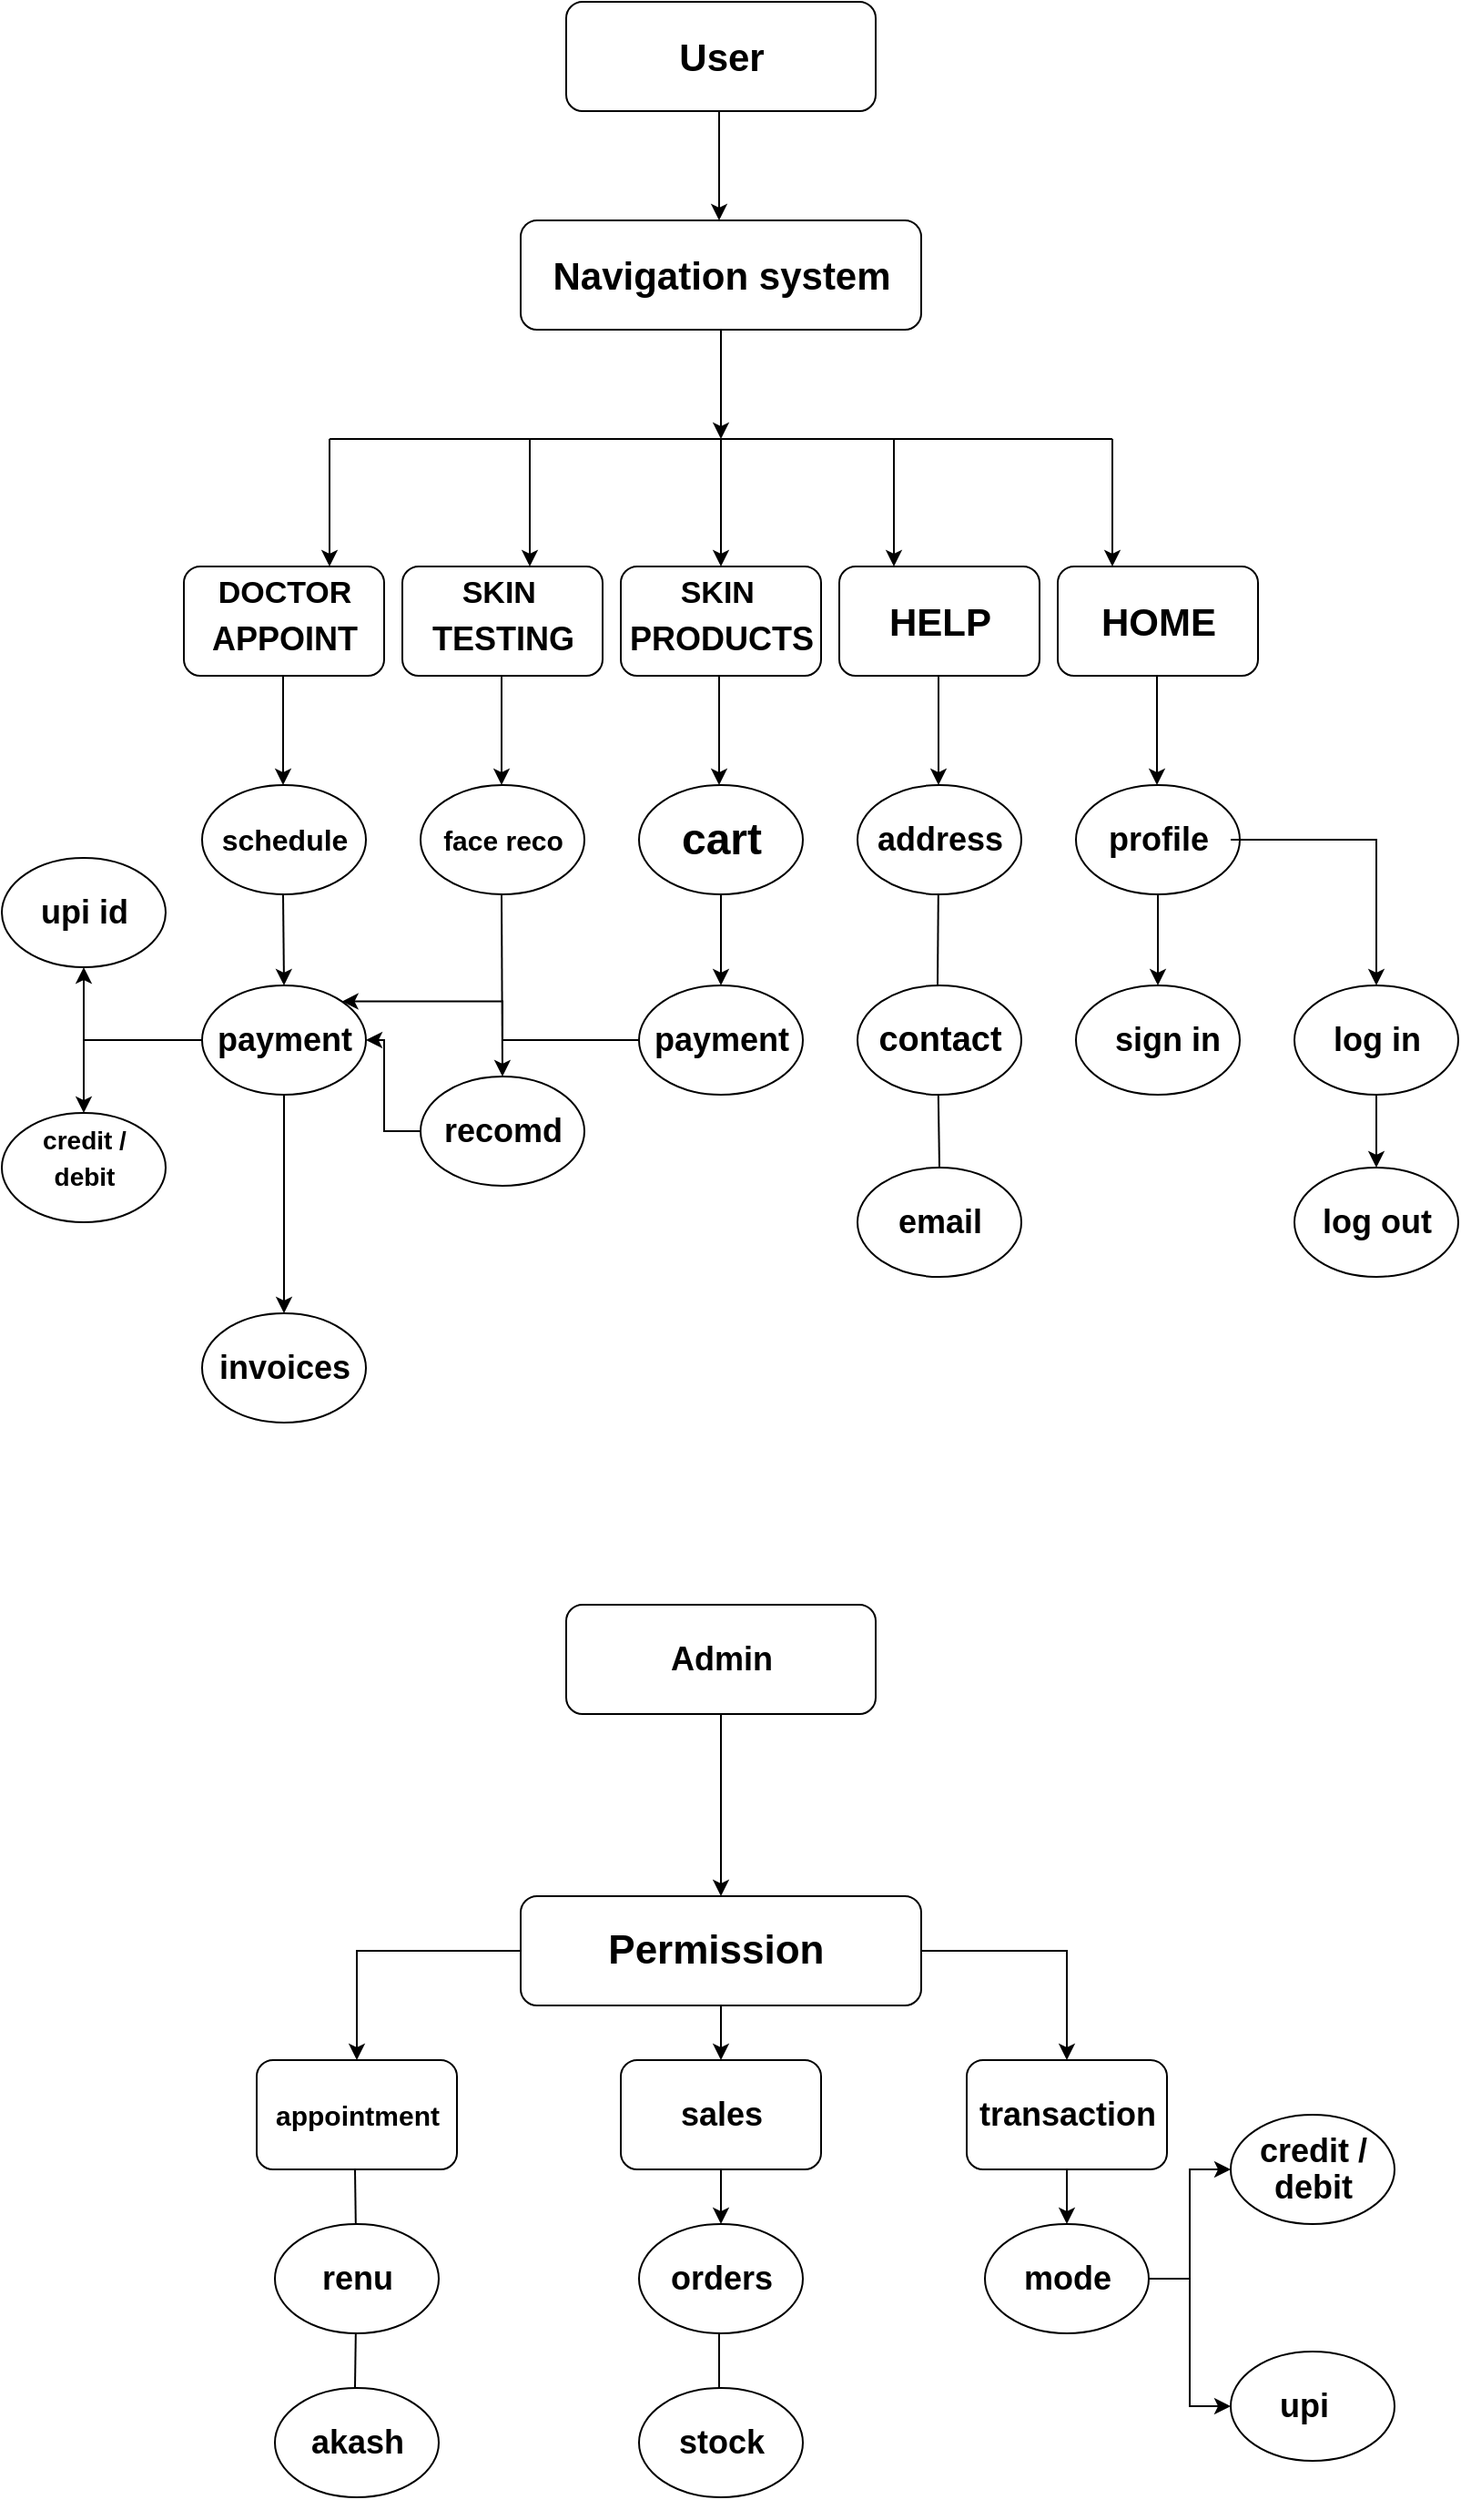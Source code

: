 <mxfile version="26.0.7" pages="2">
  <diagram name="Page-1" id="Z0bTGEmghj0v0F-hLk_w">
    <mxGraphModel dx="1035" dy="595" grid="1" gridSize="10" guides="1" tooltips="1" connect="1" arrows="1" fold="1" page="1" pageScale="1" pageWidth="850" pageHeight="1100" math="0" shadow="0">
      <root>
        <mxCell id="0" />
        <mxCell id="1" parent="0" />
        <mxCell id="n3AzVM-CFkoOQMawForS-1" value="" style="rounded=1;whiteSpace=wrap;html=1;" vertex="1" parent="1">
          <mxGeometry x="340" y="40" width="170" height="60" as="geometry" />
        </mxCell>
        <mxCell id="n3AzVM-CFkoOQMawForS-4" value="" style="rounded=1;whiteSpace=wrap;html=1;" vertex="1" parent="1">
          <mxGeometry x="315" y="160" width="220" height="60" as="geometry" />
        </mxCell>
        <mxCell id="n3AzVM-CFkoOQMawForS-8" value="&lt;font style=&quot;font-size: 21px;&quot;&gt;&lt;b&gt;User&lt;/b&gt;&lt;/font&gt;" style="text;html=1;align=center;verticalAlign=middle;resizable=0;points=[];autosize=1;strokeColor=none;fillColor=none;" vertex="1" parent="1">
          <mxGeometry x="390" y="50" width="70" height="40" as="geometry" />
        </mxCell>
        <mxCell id="n3AzVM-CFkoOQMawForS-9" value="&lt;b&gt;&lt;font style=&quot;font-size: 21px;&quot;&gt;Navigation system&lt;/font&gt;&lt;/b&gt;" style="text;html=1;align=center;verticalAlign=middle;resizable=0;points=[];autosize=1;strokeColor=none;fillColor=none;" vertex="1" parent="1">
          <mxGeometry x="320" y="170" width="210" height="40" as="geometry" />
        </mxCell>
        <mxCell id="n3AzVM-CFkoOQMawForS-13" value="" style="endArrow=classic;html=1;rounded=0;" edge="1" parent="1">
          <mxGeometry width="50" height="50" relative="1" as="geometry">
            <mxPoint x="424" y="100" as="sourcePoint" />
            <mxPoint x="424" y="160" as="targetPoint" />
          </mxGeometry>
        </mxCell>
        <mxCell id="n3AzVM-CFkoOQMawForS-14" value="" style="endArrow=classic;html=1;rounded=0;" edge="1" parent="1">
          <mxGeometry width="50" height="50" relative="1" as="geometry">
            <mxPoint x="425" y="220" as="sourcePoint" />
            <mxPoint x="425" y="280" as="targetPoint" />
          </mxGeometry>
        </mxCell>
        <mxCell id="n3AzVM-CFkoOQMawForS-16" value="" style="endArrow=none;html=1;rounded=0;" edge="1" parent="1">
          <mxGeometry width="50" height="50" relative="1" as="geometry">
            <mxPoint x="210" y="280" as="sourcePoint" />
            <mxPoint x="640" y="280" as="targetPoint" />
          </mxGeometry>
        </mxCell>
        <mxCell id="n3AzVM-CFkoOQMawForS-17" value="" style="endArrow=classic;html=1;rounded=0;" edge="1" parent="1">
          <mxGeometry width="50" height="50" relative="1" as="geometry">
            <mxPoint x="210" y="280" as="sourcePoint" />
            <mxPoint x="210" y="350" as="targetPoint" />
          </mxGeometry>
        </mxCell>
        <mxCell id="n3AzVM-CFkoOQMawForS-18" value="" style="endArrow=classic;html=1;rounded=0;" edge="1" parent="1">
          <mxGeometry width="50" height="50" relative="1" as="geometry">
            <mxPoint x="520" y="280" as="sourcePoint" />
            <mxPoint x="520" y="350" as="targetPoint" />
          </mxGeometry>
        </mxCell>
        <mxCell id="n3AzVM-CFkoOQMawForS-19" value="" style="endArrow=classic;html=1;rounded=0;" edge="1" parent="1">
          <mxGeometry width="50" height="50" relative="1" as="geometry">
            <mxPoint x="320" y="280" as="sourcePoint" />
            <mxPoint x="320" y="350" as="targetPoint" />
          </mxGeometry>
        </mxCell>
        <mxCell id="n3AzVM-CFkoOQMawForS-20" value="" style="endArrow=classic;html=1;rounded=0;" edge="1" parent="1">
          <mxGeometry width="50" height="50" relative="1" as="geometry">
            <mxPoint x="640" y="280" as="sourcePoint" />
            <mxPoint x="640" y="350" as="targetPoint" />
          </mxGeometry>
        </mxCell>
        <mxCell id="n3AzVM-CFkoOQMawForS-21" value="" style="endArrow=classic;html=1;rounded=0;" edge="1" parent="1">
          <mxGeometry width="50" height="50" relative="1" as="geometry">
            <mxPoint x="425" y="280" as="sourcePoint" />
            <mxPoint x="425" y="350" as="targetPoint" />
          </mxGeometry>
        </mxCell>
        <mxCell id="n3AzVM-CFkoOQMawForS-22" value="" style="rounded=1;whiteSpace=wrap;html=1;" vertex="1" parent="1">
          <mxGeometry x="130" y="350" width="110" height="60" as="geometry" />
        </mxCell>
        <mxCell id="n3AzVM-CFkoOQMawForS-24" value="" style="rounded=1;whiteSpace=wrap;html=1;" vertex="1" parent="1">
          <mxGeometry x="250" y="350" width="110" height="60" as="geometry" />
        </mxCell>
        <mxCell id="n3AzVM-CFkoOQMawForS-25" value="" style="rounded=1;whiteSpace=wrap;html=1;" vertex="1" parent="1">
          <mxGeometry x="370" y="350" width="110" height="60" as="geometry" />
        </mxCell>
        <mxCell id="n3AzVM-CFkoOQMawForS-26" value="" style="rounded=1;whiteSpace=wrap;html=1;" vertex="1" parent="1">
          <mxGeometry x="490" y="350" width="110" height="60" as="geometry" />
        </mxCell>
        <mxCell id="n3AzVM-CFkoOQMawForS-27" value="" style="rounded=1;whiteSpace=wrap;html=1;" vertex="1" parent="1">
          <mxGeometry x="610" y="350" width="110" height="60" as="geometry" />
        </mxCell>
        <mxCell id="n3AzVM-CFkoOQMawForS-28" value="&lt;b&gt;&lt;font style=&quot;font-size: 21px;&quot;&gt;HELP&lt;/font&gt;&lt;/b&gt;" style="text;html=1;align=center;verticalAlign=middle;resizable=0;points=[];autosize=1;strokeColor=none;fillColor=none;" vertex="1" parent="1">
          <mxGeometry x="505" y="360" width="80" height="40" as="geometry" />
        </mxCell>
        <mxCell id="n3AzVM-CFkoOQMawForS-29" value="&lt;b&gt;&lt;font style=&quot;font-size: 21px;&quot;&gt;HOME&lt;/font&gt;&lt;/b&gt;" style="text;html=1;align=center;verticalAlign=middle;resizable=0;points=[];autosize=1;strokeColor=none;fillColor=none;" vertex="1" parent="1">
          <mxGeometry x="620" y="360" width="90" height="40" as="geometry" />
        </mxCell>
        <mxCell id="n3AzVM-CFkoOQMawForS-30" value="&lt;b&gt;&lt;font style=&quot;font-size: 17px;&quot;&gt;SKIN&amp;nbsp;&lt;/font&gt;&lt;/b&gt;" style="text;html=1;align=center;verticalAlign=middle;resizable=0;points=[];autosize=1;strokeColor=none;fillColor=none;" vertex="1" parent="1">
          <mxGeometry x="390" y="350" width="70" height="30" as="geometry" />
        </mxCell>
        <mxCell id="n3AzVM-CFkoOQMawForS-31" value="&lt;font style=&quot;font-size: 18px;&quot;&gt;&lt;b&gt;PRODUCTS&lt;/b&gt;&lt;/font&gt;" style="text;html=1;align=center;verticalAlign=middle;resizable=0;points=[];autosize=1;strokeColor=none;fillColor=none;" vertex="1" parent="1">
          <mxGeometry x="365" y="370" width="120" height="40" as="geometry" />
        </mxCell>
        <mxCell id="n3AzVM-CFkoOQMawForS-32" value="&lt;b&gt;&lt;font style=&quot;font-size: 17px;&quot;&gt;DOCTOR&lt;/font&gt;&lt;/b&gt;" style="text;html=1;align=center;verticalAlign=middle;resizable=0;points=[];autosize=1;strokeColor=none;fillColor=none;" vertex="1" parent="1">
          <mxGeometry x="135" y="350" width="100" height="30" as="geometry" />
        </mxCell>
        <mxCell id="n3AzVM-CFkoOQMawForS-33" value="&lt;b&gt;&lt;font style=&quot;font-size: 18px;&quot;&gt;APPOINT&lt;/font&gt;&lt;/b&gt;" style="text;html=1;align=center;verticalAlign=middle;resizable=0;points=[];autosize=1;strokeColor=none;fillColor=none;" vertex="1" parent="1">
          <mxGeometry x="135" y="370" width="100" height="40" as="geometry" />
        </mxCell>
        <mxCell id="n3AzVM-CFkoOQMawForS-34" value="&lt;b&gt;&lt;font style=&quot;font-size: 18px;&quot;&gt;TESTING&lt;/font&gt;&lt;/b&gt;" style="text;html=1;align=center;verticalAlign=middle;resizable=0;points=[];autosize=1;strokeColor=none;fillColor=none;" vertex="1" parent="1">
          <mxGeometry x="255" y="370" width="100" height="40" as="geometry" />
        </mxCell>
        <mxCell id="n3AzVM-CFkoOQMawForS-35" value="&lt;b&gt;&lt;font style=&quot;font-size: 17px;&quot;&gt;SKIN&amp;nbsp;&lt;/font&gt;&lt;/b&gt;" style="text;html=1;align=center;verticalAlign=middle;resizable=0;points=[];autosize=1;strokeColor=none;fillColor=none;" vertex="1" parent="1">
          <mxGeometry x="270" y="350" width="70" height="30" as="geometry" />
        </mxCell>
        <mxCell id="n3AzVM-CFkoOQMawForS-36" value="" style="endArrow=classic;html=1;rounded=0;" edge="1" parent="1">
          <mxGeometry width="50" height="50" relative="1" as="geometry">
            <mxPoint x="304.5" y="410" as="sourcePoint" />
            <mxPoint x="304.5" y="470" as="targetPoint" />
          </mxGeometry>
        </mxCell>
        <mxCell id="n3AzVM-CFkoOQMawForS-37" value="" style="endArrow=classic;html=1;rounded=0;" edge="1" parent="1">
          <mxGeometry width="50" height="50" relative="1" as="geometry">
            <mxPoint x="184.5" y="410" as="sourcePoint" />
            <mxPoint x="184.5" y="470" as="targetPoint" />
          </mxGeometry>
        </mxCell>
        <mxCell id="n3AzVM-CFkoOQMawForS-38" value="" style="endArrow=classic;html=1;rounded=0;" edge="1" parent="1">
          <mxGeometry width="50" height="50" relative="1" as="geometry">
            <mxPoint x="664.5" y="410" as="sourcePoint" />
            <mxPoint x="664.5" y="470" as="targetPoint" />
          </mxGeometry>
        </mxCell>
        <mxCell id="n3AzVM-CFkoOQMawForS-39" value="" style="endArrow=classic;html=1;rounded=0;" edge="1" parent="1">
          <mxGeometry width="50" height="50" relative="1" as="geometry">
            <mxPoint x="424" y="410" as="sourcePoint" />
            <mxPoint x="424" y="470" as="targetPoint" />
          </mxGeometry>
        </mxCell>
        <mxCell id="n3AzVM-CFkoOQMawForS-40" value="" style="endArrow=classic;html=1;rounded=0;" edge="1" parent="1">
          <mxGeometry width="50" height="50" relative="1" as="geometry">
            <mxPoint x="544.5" y="410" as="sourcePoint" />
            <mxPoint x="544.5" y="470" as="targetPoint" />
          </mxGeometry>
        </mxCell>
        <mxCell id="n3AzVM-CFkoOQMawForS-66" style="edgeStyle=orthogonalEdgeStyle;rounded=0;orthogonalLoop=1;jettySize=auto;html=1;entryX=0.5;entryY=1;entryDx=0;entryDy=0;" edge="1" parent="1" source="n3AzVM-CFkoOQMawForS-41" target="n3AzVM-CFkoOQMawForS-44">
          <mxGeometry relative="1" as="geometry" />
        </mxCell>
        <mxCell id="n3AzVM-CFkoOQMawForS-67" style="edgeStyle=orthogonalEdgeStyle;rounded=0;orthogonalLoop=1;jettySize=auto;html=1;entryX=0.5;entryY=0;entryDx=0;entryDy=0;" edge="1" parent="1" source="n3AzVM-CFkoOQMawForS-41" target="n3AzVM-CFkoOQMawForS-43">
          <mxGeometry relative="1" as="geometry" />
        </mxCell>
        <mxCell id="n3AzVM-CFkoOQMawForS-41" value="" style="ellipse;whiteSpace=wrap;html=1;" vertex="1" parent="1">
          <mxGeometry x="140" y="580" width="90" height="60" as="geometry" />
        </mxCell>
        <mxCell id="n3AzVM-CFkoOQMawForS-42" value="" style="ellipse;whiteSpace=wrap;html=1;" vertex="1" parent="1">
          <mxGeometry x="140" y="470" width="90" height="60" as="geometry" />
        </mxCell>
        <mxCell id="n3AzVM-CFkoOQMawForS-43" value="" style="ellipse;whiteSpace=wrap;html=1;" vertex="1" parent="1">
          <mxGeometry x="30" y="650" width="90" height="60" as="geometry" />
        </mxCell>
        <mxCell id="n3AzVM-CFkoOQMawForS-44" value="" style="ellipse;whiteSpace=wrap;html=1;" vertex="1" parent="1">
          <mxGeometry x="30" y="510" width="90" height="60" as="geometry" />
        </mxCell>
        <mxCell id="n3AzVM-CFkoOQMawForS-45" value="" style="ellipse;whiteSpace=wrap;html=1;" vertex="1" parent="1">
          <mxGeometry x="260" y="470" width="90" height="60" as="geometry" />
        </mxCell>
        <mxCell id="n3AzVM-CFkoOQMawForS-46" value="" style="ellipse;whiteSpace=wrap;html=1;" vertex="1" parent="1">
          <mxGeometry x="140" y="760" width="90" height="60" as="geometry" />
        </mxCell>
        <mxCell id="n3AzVM-CFkoOQMawForS-74" style="edgeStyle=orthogonalEdgeStyle;rounded=0;orthogonalLoop=1;jettySize=auto;html=1;entryX=1;entryY=0.5;entryDx=0;entryDy=0;" edge="1" parent="1" source="n3AzVM-CFkoOQMawForS-47" target="n3AzVM-CFkoOQMawForS-41">
          <mxGeometry relative="1" as="geometry" />
        </mxCell>
        <mxCell id="n3AzVM-CFkoOQMawForS-47" value="" style="ellipse;whiteSpace=wrap;html=1;" vertex="1" parent="1">
          <mxGeometry x="260" y="630" width="90" height="60" as="geometry" />
        </mxCell>
        <mxCell id="n3AzVM-CFkoOQMawForS-48" value="" style="endArrow=classic;html=1;rounded=0;entryX=0.5;entryY=0;entryDx=0;entryDy=0;" edge="1" parent="1" target="n3AzVM-CFkoOQMawForS-41">
          <mxGeometry width="50" height="50" relative="1" as="geometry">
            <mxPoint x="184.5" y="530" as="sourcePoint" />
            <mxPoint x="185" y="560" as="targetPoint" />
          </mxGeometry>
        </mxCell>
        <mxCell id="n3AzVM-CFkoOQMawForS-56" value="" style="endArrow=classic;html=1;rounded=0;exitX=0.5;exitY=1;exitDx=0;exitDy=0;" edge="1" parent="1" source="n3AzVM-CFkoOQMawForS-41">
          <mxGeometry width="50" height="50" relative="1" as="geometry">
            <mxPoint x="185" y="660" as="sourcePoint" />
            <mxPoint x="185" y="760" as="targetPoint" />
          </mxGeometry>
        </mxCell>
        <mxCell id="n3AzVM-CFkoOQMawForS-61" value="" style="endArrow=classic;html=1;rounded=0;entryX=0.5;entryY=0;entryDx=0;entryDy=0;" edge="1" parent="1" target="n3AzVM-CFkoOQMawForS-47">
          <mxGeometry width="50" height="50" relative="1" as="geometry">
            <mxPoint x="304.5" y="530" as="sourcePoint" />
            <mxPoint x="305" y="580" as="targetPoint" />
          </mxGeometry>
        </mxCell>
        <mxCell id="n3AzVM-CFkoOQMawForS-73" style="edgeStyle=orthogonalEdgeStyle;rounded=0;orthogonalLoop=1;jettySize=auto;html=1;" edge="1" parent="1" source="n3AzVM-CFkoOQMawForS-69">
          <mxGeometry relative="1" as="geometry">
            <mxPoint x="425" y="580" as="targetPoint" />
          </mxGeometry>
        </mxCell>
        <mxCell id="n3AzVM-CFkoOQMawForS-69" value="" style="ellipse;whiteSpace=wrap;html=1;" vertex="1" parent="1">
          <mxGeometry x="380" y="470" width="90" height="60" as="geometry" />
        </mxCell>
        <mxCell id="n3AzVM-CFkoOQMawForS-70" value="" style="ellipse;whiteSpace=wrap;html=1;" vertex="1" parent="1">
          <mxGeometry x="500" y="470" width="90" height="60" as="geometry" />
        </mxCell>
        <mxCell id="n3AzVM-CFkoOQMawForS-71" value="" style="ellipse;whiteSpace=wrap;html=1;" vertex="1" parent="1">
          <mxGeometry x="500" y="580" width="90" height="60" as="geometry" />
        </mxCell>
        <mxCell id="n3AzVM-CFkoOQMawForS-75" style="edgeStyle=orthogonalEdgeStyle;rounded=0;orthogonalLoop=1;jettySize=auto;html=1;entryX=1;entryY=0;entryDx=0;entryDy=0;" edge="1" parent="1" source="n3AzVM-CFkoOQMawForS-72" target="n3AzVM-CFkoOQMawForS-41">
          <mxGeometry relative="1" as="geometry" />
        </mxCell>
        <mxCell id="n3AzVM-CFkoOQMawForS-72" value="" style="ellipse;whiteSpace=wrap;html=1;" vertex="1" parent="1">
          <mxGeometry x="380" y="580" width="90" height="60" as="geometry" />
        </mxCell>
        <mxCell id="n3AzVM-CFkoOQMawForS-78" value="" style="ellipse;whiteSpace=wrap;html=1;" vertex="1" parent="1">
          <mxGeometry x="500" y="680" width="90" height="60" as="geometry" />
        </mxCell>
        <mxCell id="n3AzVM-CFkoOQMawForS-80" value="" style="ellipse;whiteSpace=wrap;html=1;" vertex="1" parent="1">
          <mxGeometry x="620" y="580" width="90" height="60" as="geometry" />
        </mxCell>
        <mxCell id="n3AzVM-CFkoOQMawForS-109" style="edgeStyle=orthogonalEdgeStyle;rounded=0;orthogonalLoop=1;jettySize=auto;html=1;entryX=0.5;entryY=0;entryDx=0;entryDy=0;" edge="1" parent="1" source="n3AzVM-CFkoOQMawForS-81" target="n3AzVM-CFkoOQMawForS-107">
          <mxGeometry relative="1" as="geometry" />
        </mxCell>
        <mxCell id="n3AzVM-CFkoOQMawForS-81" value="" style="ellipse;whiteSpace=wrap;html=1;" vertex="1" parent="1">
          <mxGeometry x="740" y="580" width="90" height="60" as="geometry" />
        </mxCell>
        <mxCell id="n3AzVM-CFkoOQMawForS-83" style="edgeStyle=orthogonalEdgeStyle;rounded=0;orthogonalLoop=1;jettySize=auto;html=1;entryX=0.5;entryY=0;entryDx=0;entryDy=0;" edge="1" parent="1" source="n3AzVM-CFkoOQMawForS-82" target="n3AzVM-CFkoOQMawForS-80">
          <mxGeometry relative="1" as="geometry" />
        </mxCell>
        <mxCell id="n3AzVM-CFkoOQMawForS-82" value="" style="ellipse;whiteSpace=wrap;html=1;" vertex="1" parent="1">
          <mxGeometry x="620" y="470" width="90" height="60" as="geometry" />
        </mxCell>
        <mxCell id="n3AzVM-CFkoOQMawForS-85" value="&lt;b&gt;&lt;font style=&quot;font-size: 16px;&quot;&gt;schedule&lt;/font&gt;&lt;/b&gt;" style="text;html=1;align=center;verticalAlign=middle;resizable=0;points=[];autosize=1;strokeColor=none;fillColor=none;" vertex="1" parent="1">
          <mxGeometry x="140" y="485" width="90" height="30" as="geometry" />
        </mxCell>
        <mxCell id="n3AzVM-CFkoOQMawForS-86" value="&lt;b&gt;&lt;font style=&quot;font-size: 18px;&quot;&gt;payment&lt;/font&gt;&lt;/b&gt;" style="text;html=1;align=center;verticalAlign=middle;resizable=0;points=[];autosize=1;strokeColor=none;fillColor=none;" vertex="1" parent="1">
          <mxGeometry x="135" y="590" width="100" height="40" as="geometry" />
        </mxCell>
        <mxCell id="n3AzVM-CFkoOQMawForS-87" value="&lt;b&gt;&lt;font style=&quot;font-size: 18px;&quot;&gt;upi id&lt;/font&gt;&lt;/b&gt;" style="text;html=1;align=center;verticalAlign=middle;resizable=0;points=[];autosize=1;strokeColor=none;fillColor=none;" vertex="1" parent="1">
          <mxGeometry x="40" y="520" width="70" height="40" as="geometry" />
        </mxCell>
        <mxCell id="n3AzVM-CFkoOQMawForS-89" value="&lt;b&gt;&lt;font style=&quot;font-size: 14px;&quot;&gt;credit /&lt;/font&gt;&lt;/b&gt;" style="text;html=1;align=center;verticalAlign=middle;resizable=0;points=[];autosize=1;strokeColor=none;fillColor=none;" vertex="1" parent="1">
          <mxGeometry x="40" y="650" width="70" height="30" as="geometry" />
        </mxCell>
        <mxCell id="n3AzVM-CFkoOQMawForS-90" value="&lt;b&gt;&lt;font style=&quot;font-size: 14px;&quot;&gt;debit&lt;/font&gt;&lt;/b&gt;" style="text;html=1;align=center;verticalAlign=middle;resizable=0;points=[];autosize=1;strokeColor=none;fillColor=none;" vertex="1" parent="1">
          <mxGeometry x="45" y="670" width="60" height="30" as="geometry" />
        </mxCell>
        <mxCell id="n3AzVM-CFkoOQMawForS-91" value="&lt;b&gt;&lt;font style=&quot;font-size: 18px;&quot;&gt;invoices&lt;/font&gt;&lt;/b&gt;" style="text;html=1;align=center;verticalAlign=middle;resizable=0;points=[];autosize=1;strokeColor=none;fillColor=none;" vertex="1" parent="1">
          <mxGeometry x="135" y="770" width="100" height="40" as="geometry" />
        </mxCell>
        <mxCell id="n3AzVM-CFkoOQMawForS-92" value="&lt;font style=&quot;font-size: 15px;&quot;&gt;&lt;b&gt;face reco&lt;/b&gt;&lt;/font&gt;" style="text;html=1;align=center;verticalAlign=middle;resizable=0;points=[];autosize=1;strokeColor=none;fillColor=none;" vertex="1" parent="1">
          <mxGeometry x="260" y="485" width="90" height="30" as="geometry" />
        </mxCell>
        <mxCell id="n3AzVM-CFkoOQMawForS-93" value="&lt;b&gt;&lt;font style=&quot;font-size: 18px;&quot;&gt;recomd&lt;/font&gt;&lt;/b&gt;" style="text;html=1;align=center;verticalAlign=middle;resizable=0;points=[];autosize=1;strokeColor=none;fillColor=none;" vertex="1" parent="1">
          <mxGeometry x="260" y="640" width="90" height="40" as="geometry" />
        </mxCell>
        <mxCell id="n3AzVM-CFkoOQMawForS-94" value="&lt;b&gt;&lt;font style=&quot;font-size: 24px;&quot;&gt;cart&lt;/font&gt;&lt;/b&gt;" style="text;html=1;align=center;verticalAlign=middle;resizable=0;points=[];autosize=1;strokeColor=none;fillColor=none;" vertex="1" parent="1">
          <mxGeometry x="390" y="480" width="70" height="40" as="geometry" />
        </mxCell>
        <mxCell id="n3AzVM-CFkoOQMawForS-95" value="&lt;b&gt;&lt;font style=&quot;font-size: 18px;&quot;&gt;payment&lt;/font&gt;&lt;/b&gt;" style="text;html=1;align=center;verticalAlign=middle;resizable=0;points=[];autosize=1;strokeColor=none;fillColor=none;" vertex="1" parent="1">
          <mxGeometry x="375" y="590" width="100" height="40" as="geometry" />
        </mxCell>
        <mxCell id="n3AzVM-CFkoOQMawForS-96" value="&lt;b&gt;&lt;font style=&quot;font-size: 18px;&quot;&gt;address&lt;/font&gt;&lt;/b&gt;" style="text;html=1;align=center;verticalAlign=middle;resizable=0;points=[];autosize=1;strokeColor=none;fillColor=none;" vertex="1" parent="1">
          <mxGeometry x="500" y="480" width="90" height="40" as="geometry" />
        </mxCell>
        <mxCell id="n3AzVM-CFkoOQMawForS-97" value="&lt;b&gt;&lt;font style=&quot;font-size: 19px;&quot;&gt;contact&lt;/font&gt;&lt;/b&gt;" style="text;html=1;align=center;verticalAlign=middle;resizable=0;points=[];autosize=1;strokeColor=none;fillColor=none;" vertex="1" parent="1">
          <mxGeometry x="500" y="590" width="90" height="40" as="geometry" />
        </mxCell>
        <mxCell id="n3AzVM-CFkoOQMawForS-98" value="&lt;b&gt;&lt;font style=&quot;font-size: 18px;&quot;&gt;email&lt;/font&gt;&lt;/b&gt;" style="text;html=1;align=center;verticalAlign=middle;resizable=0;points=[];autosize=1;strokeColor=none;fillColor=none;" vertex="1" parent="1">
          <mxGeometry x="510" y="690" width="70" height="40" as="geometry" />
        </mxCell>
        <mxCell id="n3AzVM-CFkoOQMawForS-99" value="&lt;b&gt;&lt;font style=&quot;font-size: 18px;&quot;&gt;log in&lt;/font&gt;&lt;/b&gt;" style="text;html=1;align=center;verticalAlign=middle;resizable=0;points=[];autosize=1;strokeColor=none;fillColor=none;" vertex="1" parent="1">
          <mxGeometry x="750" y="590" width="70" height="40" as="geometry" />
        </mxCell>
        <mxCell id="n3AzVM-CFkoOQMawForS-100" value="&lt;b&gt;&lt;font style=&quot;font-size: 18px;&quot;&gt;sign in&lt;/font&gt;&lt;/b&gt;" style="text;html=1;align=center;verticalAlign=middle;resizable=0;points=[];autosize=1;strokeColor=none;fillColor=none;" vertex="1" parent="1">
          <mxGeometry x="630" y="590" width="80" height="40" as="geometry" />
        </mxCell>
        <mxCell id="n3AzVM-CFkoOQMawForS-105" style="edgeStyle=orthogonalEdgeStyle;rounded=0;orthogonalLoop=1;jettySize=auto;html=1;entryX=0.5;entryY=0;entryDx=0;entryDy=0;" edge="1" parent="1" source="n3AzVM-CFkoOQMawForS-101" target="n3AzVM-CFkoOQMawForS-81">
          <mxGeometry relative="1" as="geometry" />
        </mxCell>
        <mxCell id="n3AzVM-CFkoOQMawForS-101" value="&lt;b&gt;&lt;font style=&quot;font-size: 18px;&quot;&gt;profile&lt;/font&gt;&lt;/b&gt;" style="text;html=1;align=center;verticalAlign=middle;resizable=0;points=[];autosize=1;strokeColor=none;fillColor=none;" vertex="1" parent="1">
          <mxGeometry x="625" y="480" width="80" height="40" as="geometry" />
        </mxCell>
        <mxCell id="n3AzVM-CFkoOQMawForS-103" value="" style="endArrow=none;html=1;rounded=0;exitX=0.5;exitY=0;exitDx=0;exitDy=0;" edge="1" parent="1" source="n3AzVM-CFkoOQMawForS-78">
          <mxGeometry width="50" height="50" relative="1" as="geometry">
            <mxPoint x="540" y="680" as="sourcePoint" />
            <mxPoint x="544.41" y="640" as="targetPoint" />
          </mxGeometry>
        </mxCell>
        <mxCell id="n3AzVM-CFkoOQMawForS-104" value="" style="endArrow=none;html=1;rounded=0;" edge="1" parent="1">
          <mxGeometry width="50" height="50" relative="1" as="geometry">
            <mxPoint x="544" y="580" as="sourcePoint" />
            <mxPoint x="544.41" y="530" as="targetPoint" />
          </mxGeometry>
        </mxCell>
        <mxCell id="n3AzVM-CFkoOQMawForS-107" value="" style="ellipse;whiteSpace=wrap;html=1;" vertex="1" parent="1">
          <mxGeometry x="740" y="680" width="90" height="60" as="geometry" />
        </mxCell>
        <mxCell id="n3AzVM-CFkoOQMawForS-110" value="&lt;b&gt;&lt;font style=&quot;font-size: 18px;&quot;&gt;log out&lt;/font&gt;&lt;/b&gt;" style="text;html=1;align=center;verticalAlign=middle;resizable=0;points=[];autosize=1;strokeColor=none;fillColor=none;" vertex="1" parent="1">
          <mxGeometry x="745" y="690" width="80" height="40" as="geometry" />
        </mxCell>
        <mxCell id="n3AzVM-CFkoOQMawForS-115" style="edgeStyle=orthogonalEdgeStyle;rounded=0;orthogonalLoop=1;jettySize=auto;html=1;" edge="1" parent="1" source="n3AzVM-CFkoOQMawForS-112">
          <mxGeometry relative="1" as="geometry">
            <mxPoint x="425" y="1080" as="targetPoint" />
          </mxGeometry>
        </mxCell>
        <mxCell id="n3AzVM-CFkoOQMawForS-112" value="" style="rounded=1;whiteSpace=wrap;html=1;" vertex="1" parent="1">
          <mxGeometry x="340" y="920" width="170" height="60" as="geometry" />
        </mxCell>
        <mxCell id="n3AzVM-CFkoOQMawForS-113" value="&lt;b&gt;&lt;font style=&quot;font-size: 18px;&quot;&gt;Admin&lt;/font&gt;&lt;/b&gt;" style="text;html=1;align=center;verticalAlign=middle;resizable=0;points=[];autosize=1;strokeColor=none;fillColor=none;" vertex="1" parent="1">
          <mxGeometry x="385" y="930" width="80" height="40" as="geometry" />
        </mxCell>
        <mxCell id="n3AzVM-CFkoOQMawForS-121" style="edgeStyle=orthogonalEdgeStyle;rounded=0;orthogonalLoop=1;jettySize=auto;html=1;entryX=0.5;entryY=0;entryDx=0;entryDy=0;" edge="1" parent="1" source="n3AzVM-CFkoOQMawForS-116" target="n3AzVM-CFkoOQMawForS-119">
          <mxGeometry relative="1" as="geometry" />
        </mxCell>
        <mxCell id="n3AzVM-CFkoOQMawForS-122" style="edgeStyle=orthogonalEdgeStyle;rounded=0;orthogonalLoop=1;jettySize=auto;html=1;entryX=0.5;entryY=0;entryDx=0;entryDy=0;" edge="1" parent="1" source="n3AzVM-CFkoOQMawForS-116" target="n3AzVM-CFkoOQMawForS-118">
          <mxGeometry relative="1" as="geometry" />
        </mxCell>
        <mxCell id="n3AzVM-CFkoOQMawForS-123" style="edgeStyle=orthogonalEdgeStyle;rounded=0;orthogonalLoop=1;jettySize=auto;html=1;entryX=0.5;entryY=0;entryDx=0;entryDy=0;" edge="1" parent="1" source="n3AzVM-CFkoOQMawForS-116" target="n3AzVM-CFkoOQMawForS-120">
          <mxGeometry relative="1" as="geometry" />
        </mxCell>
        <mxCell id="n3AzVM-CFkoOQMawForS-116" value="" style="rounded=1;whiteSpace=wrap;html=1;" vertex="1" parent="1">
          <mxGeometry x="315" y="1080" width="220" height="60" as="geometry" />
        </mxCell>
        <mxCell id="n3AzVM-CFkoOQMawForS-117" value="&lt;b&gt;&lt;font style=&quot;font-size: 22px;&quot;&gt;Permission&amp;nbsp;&lt;/font&gt;&lt;/b&gt;" style="text;html=1;align=center;verticalAlign=middle;resizable=0;points=[];autosize=1;strokeColor=none;fillColor=none;" vertex="1" parent="1">
          <mxGeometry x="350" y="1090" width="150" height="40" as="geometry" />
        </mxCell>
        <mxCell id="n3AzVM-CFkoOQMawForS-118" value="" style="rounded=1;whiteSpace=wrap;html=1;" vertex="1" parent="1">
          <mxGeometry x="170" y="1170" width="110" height="60" as="geometry" />
        </mxCell>
        <mxCell id="n3AzVM-CFkoOQMawForS-131" style="edgeStyle=orthogonalEdgeStyle;rounded=0;orthogonalLoop=1;jettySize=auto;html=1;entryX=0.5;entryY=0;entryDx=0;entryDy=0;" edge="1" parent="1" source="n3AzVM-CFkoOQMawForS-119" target="n3AzVM-CFkoOQMawForS-125">
          <mxGeometry relative="1" as="geometry" />
        </mxCell>
        <mxCell id="n3AzVM-CFkoOQMawForS-119" value="" style="rounded=1;whiteSpace=wrap;html=1;" vertex="1" parent="1">
          <mxGeometry x="560" y="1170" width="110" height="60" as="geometry" />
        </mxCell>
        <mxCell id="n3AzVM-CFkoOQMawForS-132" style="edgeStyle=orthogonalEdgeStyle;rounded=0;orthogonalLoop=1;jettySize=auto;html=1;entryX=0.5;entryY=0;entryDx=0;entryDy=0;" edge="1" parent="1" source="n3AzVM-CFkoOQMawForS-120" target="n3AzVM-CFkoOQMawForS-124">
          <mxGeometry relative="1" as="geometry" />
        </mxCell>
        <mxCell id="n3AzVM-CFkoOQMawForS-120" value="" style="rounded=1;whiteSpace=wrap;html=1;" vertex="1" parent="1">
          <mxGeometry x="370" y="1170" width="110" height="60" as="geometry" />
        </mxCell>
        <mxCell id="n3AzVM-CFkoOQMawForS-124" value="" style="ellipse;whiteSpace=wrap;html=1;" vertex="1" parent="1">
          <mxGeometry x="380" y="1260" width="90" height="60" as="geometry" />
        </mxCell>
        <mxCell id="n3AzVM-CFkoOQMawForS-133" style="edgeStyle=orthogonalEdgeStyle;rounded=0;orthogonalLoop=1;jettySize=auto;html=1;" edge="1" parent="1" source="n3AzVM-CFkoOQMawForS-125" target="n3AzVM-CFkoOQMawForS-129">
          <mxGeometry relative="1" as="geometry" />
        </mxCell>
        <mxCell id="n3AzVM-CFkoOQMawForS-134" style="edgeStyle=orthogonalEdgeStyle;rounded=0;orthogonalLoop=1;jettySize=auto;html=1;entryX=0;entryY=0.5;entryDx=0;entryDy=0;" edge="1" parent="1" source="n3AzVM-CFkoOQMawForS-125" target="n3AzVM-CFkoOQMawForS-130">
          <mxGeometry relative="1" as="geometry" />
        </mxCell>
        <mxCell id="n3AzVM-CFkoOQMawForS-125" value="" style="ellipse;whiteSpace=wrap;html=1;" vertex="1" parent="1">
          <mxGeometry x="570" y="1260" width="90" height="60" as="geometry" />
        </mxCell>
        <mxCell id="n3AzVM-CFkoOQMawForS-126" value="" style="ellipse;whiteSpace=wrap;html=1;" vertex="1" parent="1">
          <mxGeometry x="180" y="1260" width="90" height="60" as="geometry" />
        </mxCell>
        <mxCell id="n3AzVM-CFkoOQMawForS-127" value="" style="ellipse;whiteSpace=wrap;html=1;" vertex="1" parent="1">
          <mxGeometry x="180" y="1350" width="90" height="60" as="geometry" />
        </mxCell>
        <mxCell id="n3AzVM-CFkoOQMawForS-128" value="" style="ellipse;whiteSpace=wrap;html=1;" vertex="1" parent="1">
          <mxGeometry x="380" y="1350" width="90" height="60" as="geometry" />
        </mxCell>
        <mxCell id="n3AzVM-CFkoOQMawForS-129" value="" style="ellipse;whiteSpace=wrap;html=1;" vertex="1" parent="1">
          <mxGeometry x="705" y="1200" width="90" height="60" as="geometry" />
        </mxCell>
        <mxCell id="n3AzVM-CFkoOQMawForS-130" value="" style="ellipse;whiteSpace=wrap;html=1;" vertex="1" parent="1">
          <mxGeometry x="705" y="1330" width="90" height="60" as="geometry" />
        </mxCell>
        <mxCell id="n3AzVM-CFkoOQMawForS-135" value="" style="endArrow=none;html=1;rounded=0;" edge="1" parent="1">
          <mxGeometry width="50" height="50" relative="1" as="geometry">
            <mxPoint x="224" y="1230" as="sourcePoint" />
            <mxPoint x="224.41" y="1260" as="targetPoint" />
          </mxGeometry>
        </mxCell>
        <mxCell id="n3AzVM-CFkoOQMawForS-136" value="" style="endArrow=none;html=1;rounded=0;" edge="1" parent="1">
          <mxGeometry width="50" height="50" relative="1" as="geometry">
            <mxPoint x="224.41" y="1320" as="sourcePoint" />
            <mxPoint x="224" y="1350" as="targetPoint" />
          </mxGeometry>
        </mxCell>
        <mxCell id="n3AzVM-CFkoOQMawForS-139" value="" style="endArrow=none;html=1;rounded=0;" edge="1" parent="1">
          <mxGeometry width="50" height="50" relative="1" as="geometry">
            <mxPoint x="424" y="1320" as="sourcePoint" />
            <mxPoint x="424" y="1350" as="targetPoint" />
          </mxGeometry>
        </mxCell>
        <mxCell id="n3AzVM-CFkoOQMawForS-140" value="&lt;b&gt;&lt;font style=&quot;font-size: 15px;&quot;&gt;appointment&lt;/font&gt;&lt;/b&gt;" style="text;html=1;align=center;verticalAlign=middle;resizable=0;points=[];autosize=1;strokeColor=none;fillColor=none;" vertex="1" parent="1">
          <mxGeometry x="170" y="1185" width="110" height="30" as="geometry" />
        </mxCell>
        <mxCell id="n3AzVM-CFkoOQMawForS-141" value="&lt;b&gt;&lt;font style=&quot;font-size: 18px;&quot;&gt;sales&lt;/font&gt;&lt;/b&gt;" style="text;html=1;align=center;verticalAlign=middle;resizable=0;points=[];autosize=1;strokeColor=none;fillColor=none;" vertex="1" parent="1">
          <mxGeometry x="390" y="1180" width="70" height="40" as="geometry" />
        </mxCell>
        <mxCell id="n3AzVM-CFkoOQMawForS-142" value="&lt;b&gt;&lt;font style=&quot;font-size: 18px;&quot;&gt;renu&lt;/font&gt;&lt;/b&gt;" style="text;html=1;align=center;verticalAlign=middle;resizable=0;points=[];autosize=1;strokeColor=none;fillColor=none;" vertex="1" parent="1">
          <mxGeometry x="195" y="1270" width="60" height="40" as="geometry" />
        </mxCell>
        <mxCell id="n3AzVM-CFkoOQMawForS-143" value="&lt;b&gt;&lt;font style=&quot;font-size: 18px;&quot;&gt;akash&lt;/font&gt;&lt;/b&gt;" style="text;html=1;align=center;verticalAlign=middle;resizable=0;points=[];autosize=1;strokeColor=none;fillColor=none;" vertex="1" parent="1">
          <mxGeometry x="190" y="1360" width="70" height="40" as="geometry" />
        </mxCell>
        <mxCell id="n3AzVM-CFkoOQMawForS-144" value="&lt;b&gt;&lt;font style=&quot;font-size: 18px;&quot;&gt;orders&lt;/font&gt;&lt;/b&gt;" style="text;html=1;align=center;verticalAlign=middle;resizable=0;points=[];autosize=1;strokeColor=none;fillColor=none;" vertex="1" parent="1">
          <mxGeometry x="385" y="1270" width="80" height="40" as="geometry" />
        </mxCell>
        <mxCell id="n3AzVM-CFkoOQMawForS-145" value="&lt;b&gt;&lt;font style=&quot;font-size: 18px;&quot;&gt;stock&lt;/font&gt;&lt;/b&gt;" style="text;html=1;align=center;verticalAlign=middle;resizable=0;points=[];autosize=1;strokeColor=none;fillColor=none;" vertex="1" parent="1">
          <mxGeometry x="390" y="1360" width="70" height="40" as="geometry" />
        </mxCell>
        <mxCell id="n3AzVM-CFkoOQMawForS-146" value="&lt;b&gt;&lt;font style=&quot;font-size: 18px;&quot;&gt;transaction&lt;/font&gt;&lt;/b&gt;" style="text;html=1;align=center;verticalAlign=middle;resizable=0;points=[];autosize=1;strokeColor=none;fillColor=none;" vertex="1" parent="1">
          <mxGeometry x="555" y="1180" width="120" height="40" as="geometry" />
        </mxCell>
        <mxCell id="n3AzVM-CFkoOQMawForS-147" value="&lt;b&gt;&lt;font style=&quot;font-size: 18px;&quot;&gt;mode&lt;/font&gt;&lt;/b&gt;" style="text;html=1;align=center;verticalAlign=middle;resizable=0;points=[];autosize=1;strokeColor=none;fillColor=none;" vertex="1" parent="1">
          <mxGeometry x="580" y="1270" width="70" height="40" as="geometry" />
        </mxCell>
        <mxCell id="n3AzVM-CFkoOQMawForS-148" value="&lt;b&gt;&lt;font style=&quot;font-size: 18px;&quot;&gt;credit /&lt;/font&gt;&lt;/b&gt;" style="text;html=1;align=center;verticalAlign=middle;resizable=0;points=[];autosize=1;strokeColor=none;fillColor=none;" vertex="1" parent="1">
          <mxGeometry x="710" y="1200" width="80" height="40" as="geometry" />
        </mxCell>
        <mxCell id="n3AzVM-CFkoOQMawForS-149" value="&lt;b&gt;&lt;font style=&quot;font-size: 18px;&quot;&gt;debit&lt;/font&gt;&lt;/b&gt;" style="text;html=1;align=center;verticalAlign=middle;resizable=0;points=[];autosize=1;strokeColor=none;fillColor=none;" vertex="1" parent="1">
          <mxGeometry x="715" y="1220" width="70" height="40" as="geometry" />
        </mxCell>
        <mxCell id="n3AzVM-CFkoOQMawForS-150" value="&lt;b&gt;&lt;font style=&quot;font-size: 18px;&quot;&gt;upi&lt;/font&gt;&lt;/b&gt;" style="text;html=1;align=center;verticalAlign=middle;resizable=0;points=[];autosize=1;strokeColor=none;fillColor=none;" vertex="1" parent="1">
          <mxGeometry x="720" y="1340" width="50" height="40" as="geometry" />
        </mxCell>
      </root>
    </mxGraphModel>
  </diagram>
  <diagram id="Nw7OZuZKrftR-opD4Z8D" name="Page-2">
    <mxGraphModel dx="2023" dy="675" grid="1" gridSize="10" guides="1" tooltips="1" connect="1" arrows="1" fold="1" page="1" pageScale="1" pageWidth="850" pageHeight="1100" math="0" shadow="0">
      <root>
        <mxCell id="0" />
        <mxCell id="1" parent="0" />
        <mxCell id="QbhfX6cE94zvI3nBOAn8-2" value="&lt;span style=&quot;font-size: 21px;&quot;&gt;&lt;b&gt;Level 0&lt;/b&gt;&lt;/span&gt;" style="text;html=1;align=center;verticalAlign=middle;resizable=0;points=[];autosize=1;strokeColor=#9673a6;fillColor=#e1d5e7;" vertex="1" parent="1">
          <mxGeometry x="-80" y="40" width="90" height="40" as="geometry" />
        </mxCell>
        <mxCell id="QbhfX6cE94zvI3nBOAn8-27" value="&lt;b&gt;&lt;font style=&quot;font-size: 17px;&quot;&gt;USER&lt;/font&gt;&lt;/b&gt;" style="shape=umlActor;verticalLabelPosition=bottom;verticalAlign=top;html=1;fillColor=#f5f5f5;fontColor=#333333;strokeColor=#666666;" vertex="1" parent="1">
          <mxGeometry x="400" y="90" width="40" height="60" as="geometry" />
        </mxCell>
        <mxCell id="QbhfX6cE94zvI3nBOAn8-33" value="" style="ellipse;whiteSpace=wrap;html=1;fillColor=#f5f5f5;strokeColor=#666666;fontColor=#333333;" vertex="1" parent="1">
          <mxGeometry x="170" y="230" width="140" height="60" as="geometry" />
        </mxCell>
        <mxCell id="QbhfX6cE94zvI3nBOAn8-34" value="" style="ellipse;whiteSpace=wrap;html=1;fillColor=#f5f5f5;strokeColor=#666666;fontColor=#333333;" vertex="1" parent="1">
          <mxGeometry x="530" y="230" width="140" height="60" as="geometry" />
        </mxCell>
        <mxCell id="QbhfX6cE94zvI3nBOAn8-35" value="" style="endArrow=classic;html=1;rounded=0;entryX=0;entryY=0;entryDx=0;entryDy=0;" edge="1" parent="1" target="QbhfX6cE94zvI3nBOAn8-34">
          <mxGeometry width="50" height="50" relative="1" as="geometry">
            <mxPoint x="450" y="150" as="sourcePoint" />
            <mxPoint x="530" y="230" as="targetPoint" />
          </mxGeometry>
        </mxCell>
        <mxCell id="QbhfX6cE94zvI3nBOAn8-36" value="" style="endArrow=classic;html=1;rounded=0;entryX=1;entryY=0;entryDx=0;entryDy=0;" edge="1" parent="1" target="QbhfX6cE94zvI3nBOAn8-33">
          <mxGeometry width="50" height="50" relative="1" as="geometry">
            <mxPoint x="390" y="150" as="sourcePoint" />
            <mxPoint x="310" y="230" as="targetPoint" />
          </mxGeometry>
        </mxCell>
        <mxCell id="QbhfX6cE94zvI3nBOAn8-37" value="&lt;span style=&quot;font-size: 20px;&quot;&gt;Log in&amp;nbsp;&lt;/span&gt;" style="text;html=1;align=center;verticalAlign=middle;resizable=0;points=[];autosize=1;strokeColor=none;fillColor=none;" vertex="1" parent="1">
          <mxGeometry x="200" y="240" width="80" height="40" as="geometry" />
        </mxCell>
        <mxCell id="QbhfX6cE94zvI3nBOAn8-38" value="&lt;font style=&quot;font-size: 20px;&quot;&gt;Sign in&lt;/font&gt;" style="text;html=1;align=center;verticalAlign=middle;resizable=0;points=[];autosize=1;strokeColor=none;fillColor=none;" vertex="1" parent="1">
          <mxGeometry x="560" y="240" width="80" height="40" as="geometry" />
        </mxCell>
        <mxCell id="QbhfX6cE94zvI3nBOAn8-39" value="&lt;span style=&quot;font-size: 17px;&quot;&gt;&lt;b&gt;DOCTOR&lt;/b&gt;&lt;/span&gt;" style="shape=umlActor;verticalLabelPosition=bottom;verticalAlign=top;html=1;fillColor=#f5f5f5;fontColor=#333333;strokeColor=#666666;" vertex="1" parent="1">
          <mxGeometry x="890" y="90" width="40" height="60" as="geometry" />
        </mxCell>
        <mxCell id="QbhfX6cE94zvI3nBOAn8-41" value="" style="ellipse;whiteSpace=wrap;html=1;fillColor=#f5f5f5;strokeColor=#666666;fontColor=#333333;" vertex="1" parent="1">
          <mxGeometry x="800" y="230" width="220" height="60" as="geometry" />
        </mxCell>
        <mxCell id="QbhfX6cE94zvI3nBOAn8-42" value="" style="endArrow=classic;html=1;rounded=0;" edge="1" parent="1">
          <mxGeometry width="50" height="50" relative="1" as="geometry">
            <mxPoint x="909.5" y="180" as="sourcePoint" />
            <mxPoint x="910" y="230" as="targetPoint" />
          </mxGeometry>
        </mxCell>
        <mxCell id="QbhfX6cE94zvI3nBOAn8-43" value="&lt;font style=&quot;font-size: 19px;&quot;&gt;Manage Appointments&lt;/font&gt;" style="text;html=1;align=center;verticalAlign=middle;resizable=0;points=[];autosize=1;strokeColor=none;fillColor=none;" vertex="1" parent="1">
          <mxGeometry x="805" y="240" width="210" height="40" as="geometry" />
        </mxCell>
        <mxCell id="QbhfX6cE94zvI3nBOAn8-44" value="&lt;span style=&quot;font-size: 17px;&quot;&gt;&lt;b&gt;ADMIN&lt;/b&gt;&lt;/span&gt;" style="shape=umlActor;verticalLabelPosition=bottom;verticalAlign=top;html=1;fillColor=#f5f5f5;strokeColor=#666666;fontColor=#333333;" vertex="1" parent="1">
          <mxGeometry x="1220" y="90" width="40" height="60" as="geometry" />
        </mxCell>
        <mxCell id="QbhfX6cE94zvI3nBOAn8-47" value="" style="ellipse;whiteSpace=wrap;html=1;fillColor=#f5f5f5;strokeColor=#666666;fontColor=#333333;" vertex="1" parent="1">
          <mxGeometry x="1150" y="230" width="180" height="60" as="geometry" />
        </mxCell>
        <mxCell id="QbhfX6cE94zvI3nBOAn8-48" value="" style="ellipse;whiteSpace=wrap;html=1;" vertex="1" parent="1">
          <mxGeometry x="1490" y="80" width="140" height="60" as="geometry" />
        </mxCell>
        <mxCell id="QbhfX6cE94zvI3nBOAn8-49" value="" style="ellipse;whiteSpace=wrap;html=1;fillColor=#f5f5f5;strokeColor=#666666;fontColor=#333333;" vertex="1" parent="1">
          <mxGeometry x="60" y="590" width="160" height="60" as="geometry" />
        </mxCell>
        <mxCell id="QbhfX6cE94zvI3nBOAn8-50" value="" style="ellipse;whiteSpace=wrap;html=1;fillColor=#f5f5f5;strokeColor=#666666;fontColor=#333333;" vertex="1" parent="1">
          <mxGeometry x="300" y="600" width="200" height="60" as="geometry" />
        </mxCell>
        <mxCell id="QbhfX6cE94zvI3nBOAn8-52" value="" style="endArrow=classic;html=1;rounded=0;" edge="1" parent="1">
          <mxGeometry width="50" height="50" relative="1" as="geometry">
            <mxPoint x="1239.5" y="180" as="sourcePoint" />
            <mxPoint x="1240" y="230" as="targetPoint" />
          </mxGeometry>
        </mxCell>
        <mxCell id="QbhfX6cE94zvI3nBOAn8-54" value="&lt;span style=&quot;font-size: 21px;&quot;&gt;&lt;b&gt;Level 1&lt;/b&gt;&lt;/span&gt;" style="text;html=1;align=center;verticalAlign=middle;resizable=0;points=[];autosize=1;strokeColor=#9673a6;fillColor=#e1d5e7;" vertex="1" parent="1">
          <mxGeometry x="-80" y="400" width="90" height="40" as="geometry" />
        </mxCell>
        <mxCell id="QbhfX6cE94zvI3nBOAn8-55" value="&lt;b&gt;&lt;font style=&quot;font-size: 17px;&quot;&gt;USER&lt;/font&gt;&lt;/b&gt;" style="shape=umlActor;verticalLabelPosition=bottom;verticalAlign=top;html=1;fillColor=#f5f5f5;strokeColor=#666666;fontColor=#333333;" vertex="1" parent="1">
          <mxGeometry x="380" y="440" width="40" height="60" as="geometry" />
        </mxCell>
        <mxCell id="QbhfX6cE94zvI3nBOAn8-98" style="edgeStyle=orthogonalEdgeStyle;rounded=0;orthogonalLoop=1;jettySize=auto;html=1;entryX=0.5;entryY=0;entryDx=0;entryDy=0;" edge="1" parent="1" source="QbhfX6cE94zvI3nBOAn8-66" target="QbhfX6cE94zvI3nBOAn8-95">
          <mxGeometry relative="1" as="geometry" />
        </mxCell>
        <mxCell id="QbhfX6cE94zvI3nBOAn8-66" value="" style="ellipse;whiteSpace=wrap;html=1;fillColor=#f5f5f5;strokeColor=#666666;fontColor=#333333;" vertex="1" parent="1">
          <mxGeometry x="590" y="595" width="140" height="60" as="geometry" />
        </mxCell>
        <mxCell id="QbhfX6cE94zvI3nBOAn8-76" value="" style="endArrow=classic;html=1;rounded=0;entryX=0.857;entryY=0.167;entryDx=0;entryDy=0;entryPerimeter=0;" edge="1" parent="1" target="QbhfX6cE94zvI3nBOAn8-49">
          <mxGeometry width="50" height="50" relative="1" as="geometry">
            <mxPoint x="370" y="490" as="sourcePoint" />
            <mxPoint x="290" y="570" as="targetPoint" />
            <Array as="points" />
          </mxGeometry>
        </mxCell>
        <mxCell id="QbhfX6cE94zvI3nBOAn8-77" value="" style="endArrow=classic;html=1;rounded=0;entryX=0.325;entryY=0;entryDx=0;entryDy=0;entryPerimeter=0;" edge="1" parent="1" target="QbhfX6cE94zvI3nBOAn8-66">
          <mxGeometry width="50" height="50" relative="1" as="geometry">
            <mxPoint x="430" y="490" as="sourcePoint" />
            <mxPoint x="510" y="570" as="targetPoint" />
          </mxGeometry>
        </mxCell>
        <mxCell id="QbhfX6cE94zvI3nBOAn8-79" value="" style="endArrow=classic;html=1;rounded=0;" edge="1" parent="1">
          <mxGeometry width="50" height="50" relative="1" as="geometry">
            <mxPoint x="400" y="530" as="sourcePoint" />
            <mxPoint x="399.5" y="600" as="targetPoint" />
          </mxGeometry>
        </mxCell>
        <mxCell id="QbhfX6cE94zvI3nBOAn8-94" style="edgeStyle=orthogonalEdgeStyle;rounded=0;orthogonalLoop=1;jettySize=auto;html=1;entryX=0.5;entryY=0;entryDx=0;entryDy=0;" edge="1" parent="1" target="QbhfX6cE94zvI3nBOAn8-92">
          <mxGeometry relative="1" as="geometry">
            <mxPoint x="140" y="650" as="sourcePoint" />
          </mxGeometry>
        </mxCell>
        <mxCell id="QbhfX6cE94zvI3nBOAn8-80" value="&lt;span style=&quot;font-size: 20px;&quot;&gt;View product&lt;/span&gt;" style="text;html=1;align=center;verticalAlign=middle;resizable=0;points=[];autosize=1;strokeColor=none;fillColor=none;" vertex="1" parent="1">
          <mxGeometry x="70" y="600" width="140" height="40" as="geometry" />
        </mxCell>
        <mxCell id="QbhfX6cE94zvI3nBOAn8-81" value="&lt;span style=&quot;font-size: 20px;&quot;&gt;Book appointment&lt;/span&gt;" style="text;html=1;align=center;verticalAlign=middle;resizable=0;points=[];autosize=1;strokeColor=none;fillColor=none;" vertex="1" parent="1">
          <mxGeometry x="310" y="610" width="180" height="40" as="geometry" />
        </mxCell>
        <mxCell id="QbhfX6cE94zvI3nBOAn8-82" value="&lt;span style=&quot;font-size: 20px;&quot;&gt;Skin Test&lt;/span&gt;" style="text;html=1;align=center;verticalAlign=middle;resizable=0;points=[];autosize=1;strokeColor=none;fillColor=none;" vertex="1" parent="1">
          <mxGeometry x="610" y="605" width="100" height="40" as="geometry" />
        </mxCell>
        <mxCell id="QbhfX6cE94zvI3nBOAn8-91" value="&lt;span style=&quot;font-size: 20px;&quot;&gt;Log in&lt;/span&gt;" style="text;html=1;align=center;verticalAlign=middle;resizable=0;points=[];autosize=1;strokeColor=none;fillColor=none;" vertex="1" parent="1">
          <mxGeometry x="1200" y="240" width="80" height="40" as="geometry" />
        </mxCell>
        <mxCell id="QbhfX6cE94zvI3nBOAn8-92" value="" style="ellipse;whiteSpace=wrap;html=1;fillColor=#f5f5f5;strokeColor=#666666;fontColor=#333333;" vertex="1" parent="1">
          <mxGeometry x="60" y="725" width="160" height="70" as="geometry" />
        </mxCell>
        <mxCell id="QbhfX6cE94zvI3nBOAn8-93" value="&lt;span style=&quot;font-size: 20px;&quot;&gt;Add To Cart&amp;nbsp;&lt;/span&gt;" style="text;html=1;align=center;verticalAlign=middle;resizable=0;points=[];autosize=1;strokeColor=none;fillColor=none;" vertex="1" parent="1">
          <mxGeometry x="75" y="740" width="130" height="40" as="geometry" />
        </mxCell>
        <mxCell id="QbhfX6cE94zvI3nBOAn8-95" value="" style="ellipse;whiteSpace=wrap;html=1;fillColor=#f5f5f5;strokeColor=#666666;fontColor=#333333;" vertex="1" parent="1">
          <mxGeometry x="570" y="725" width="180" height="70" as="geometry" />
        </mxCell>
        <mxCell id="QbhfX6cE94zvI3nBOAn8-96" value="&lt;span style=&quot;font-size: 20px;&quot;&gt;face recognition&lt;/span&gt;" style="text;html=1;align=center;verticalAlign=middle;resizable=0;points=[];autosize=1;strokeColor=none;fillColor=none;" vertex="1" parent="1">
          <mxGeometry x="580" y="740" width="160" height="40" as="geometry" />
        </mxCell>
        <mxCell id="QbhfX6cE94zvI3nBOAn8-99" value="&lt;span style=&quot;font-size: 17px;&quot;&gt;&lt;b&gt;ADMIN&lt;/b&gt;&lt;/span&gt;" style="shape=umlActor;verticalLabelPosition=bottom;verticalAlign=top;html=1;fillColor=#f5f5f5;strokeColor=#666666;fontColor=#333333;" vertex="1" parent="1">
          <mxGeometry x="1075" y="435" width="40" height="60" as="geometry" />
        </mxCell>
        <mxCell id="QbhfX6cE94zvI3nBOAn8-101" value="" style="ellipse;whiteSpace=wrap;html=1;fillColor=#f5f5f5;strokeColor=#666666;fontColor=#333333;" vertex="1" parent="1">
          <mxGeometry x="805" y="595" width="140" height="60" as="geometry" />
        </mxCell>
        <mxCell id="QbhfX6cE94zvI3nBOAn8-102" value="" style="ellipse;whiteSpace=wrap;html=1;fillColor=#f5f5f5;strokeColor=#666666;fontColor=#333333;" vertex="1" parent="1">
          <mxGeometry x="1225" y="595" width="160" height="60" as="geometry" />
        </mxCell>
        <mxCell id="QbhfX6cE94zvI3nBOAn8-104" value="" style="endArrow=classic;html=1;rounded=0;entryX=0.267;entryY=0;entryDx=0;entryDy=0;entryPerimeter=0;" edge="1" parent="1" target="QbhfX6cE94zvI3nBOAn8-102">
          <mxGeometry width="50" height="50" relative="1" as="geometry">
            <mxPoint x="1125" y="485" as="sourcePoint" />
            <mxPoint x="1205" y="565" as="targetPoint" />
          </mxGeometry>
        </mxCell>
        <mxCell id="QbhfX6cE94zvI3nBOAn8-105" value="" style="endArrow=classic;html=1;rounded=0;" edge="1" parent="1" target="QbhfX6cE94zvI3nBOAn8-101">
          <mxGeometry width="50" height="50" relative="1" as="geometry">
            <mxPoint x="1065" y="485" as="sourcePoint" />
            <mxPoint x="985" y="565" as="targetPoint" />
          </mxGeometry>
        </mxCell>
        <mxCell id="QbhfX6cE94zvI3nBOAn8-106" value="&lt;font style=&quot;font-size: 16px;&quot;&gt;Add Category&lt;/font&gt;" style="text;html=1;align=center;verticalAlign=middle;resizable=0;points=[];autosize=1;strokeColor=none;fillColor=none;" vertex="1" parent="1">
          <mxGeometry x="815" y="610" width="120" height="30" as="geometry" />
        </mxCell>
        <mxCell id="QbhfX6cE94zvI3nBOAn8-108" value="&lt;font style=&quot;font-size: 16px;&quot;&gt;Delete Category&lt;/font&gt;" style="text;html=1;align=center;verticalAlign=middle;resizable=0;points=[];autosize=1;strokeColor=none;fillColor=none;" vertex="1" parent="1">
          <mxGeometry x="1235" y="610" width="140" height="30" as="geometry" />
        </mxCell>
        <mxCell id="QbhfX6cE94zvI3nBOAn8-109" value="" style="ellipse;whiteSpace=wrap;html=1;fillColor=#f5f5f5;strokeColor=#666666;fontColor=#333333;" vertex="1" parent="1">
          <mxGeometry x="995" y="590" width="190" height="65" as="geometry" />
        </mxCell>
        <mxCell id="QbhfX6cE94zvI3nBOAn8-110" value="&lt;span style=&quot;font-size: 20px;&quot;&gt;Update Category&lt;/span&gt;" style="text;html=1;align=center;verticalAlign=middle;resizable=0;points=[];autosize=1;strokeColor=none;fillColor=none;" vertex="1" parent="1">
          <mxGeometry x="1005" y="605" width="170" height="40" as="geometry" />
        </mxCell>
        <mxCell id="QbhfX6cE94zvI3nBOAn8-112" value="" style="endArrow=classic;html=1;rounded=0;" edge="1" parent="1">
          <mxGeometry width="50" height="50" relative="1" as="geometry">
            <mxPoint x="1094.5" y="525" as="sourcePoint" />
            <mxPoint x="1095" y="585" as="targetPoint" />
          </mxGeometry>
        </mxCell>
        <mxCell id="QbhfX6cE94zvI3nBOAn8-113" value="&lt;span style=&quot;font-size: 21px;&quot;&gt;&lt;b&gt;Level 2&lt;/b&gt;&lt;/span&gt;" style="text;html=1;align=center;verticalAlign=middle;resizable=0;points=[];autosize=1;strokeColor=#6c8ebf;fillColor=#dae8fc;" vertex="1" parent="1">
          <mxGeometry x="-80" y="880" width="90" height="40" as="geometry" />
        </mxCell>
      </root>
    </mxGraphModel>
  </diagram>
</mxfile>
